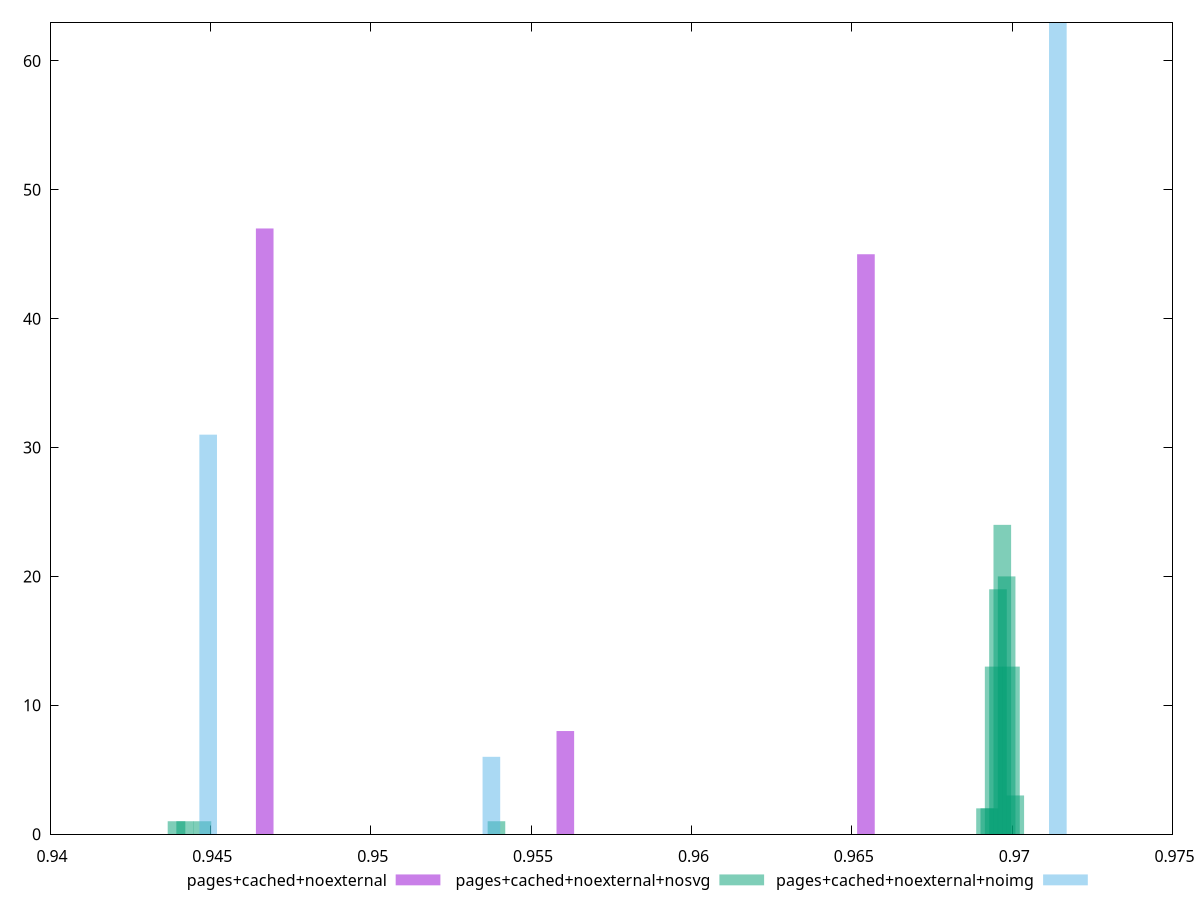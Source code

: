 $_pagesCachedNoexternal <<EOF
0.9466947766712873 47
0.9560679922818942 8
0.965441207892501 45
EOF
$_pagesCachedNoexternalNosvg <<EOF
0.9691540374295229 2
0.9692888481177173 2
0.9694236588059117 13
0.9442140601135595 1
0.9695584694941061 19
0.9696932801823005 24
0.9698280908704949 20
0.9699629015586894 13
0.9539204296635561 1
0.944753302866337 1
0.9439444387371706 1
0.9700977122468837 3
EOF
$_pagesCachedNoexternalNoimg <<EOF
0.9714250145661514 63
0.9449316050779837 31
0.9537627415740395 6
EOF
set key outside below
set terminal pngcairo
set output "report_00005_2020-11-02T22-26-11.212Z/first-contentful-paint/first-contentful-paint_pages+cached+noexternal_pages+cached+noexternal+nosvg_pages+cached+noexternal+noimg+hist.png"
set boxwidth 0.0005496115165796157
set style fill transparent solid 0.5 noborder
set yrange [0:63]
plot $_pagesCachedNoexternal title "pages+cached+noexternal" with boxes ,$_pagesCachedNoexternalNosvg title "pages+cached+noexternal+nosvg" with boxes ,$_pagesCachedNoexternalNoimg title "pages+cached+noexternal+noimg" with boxes ,